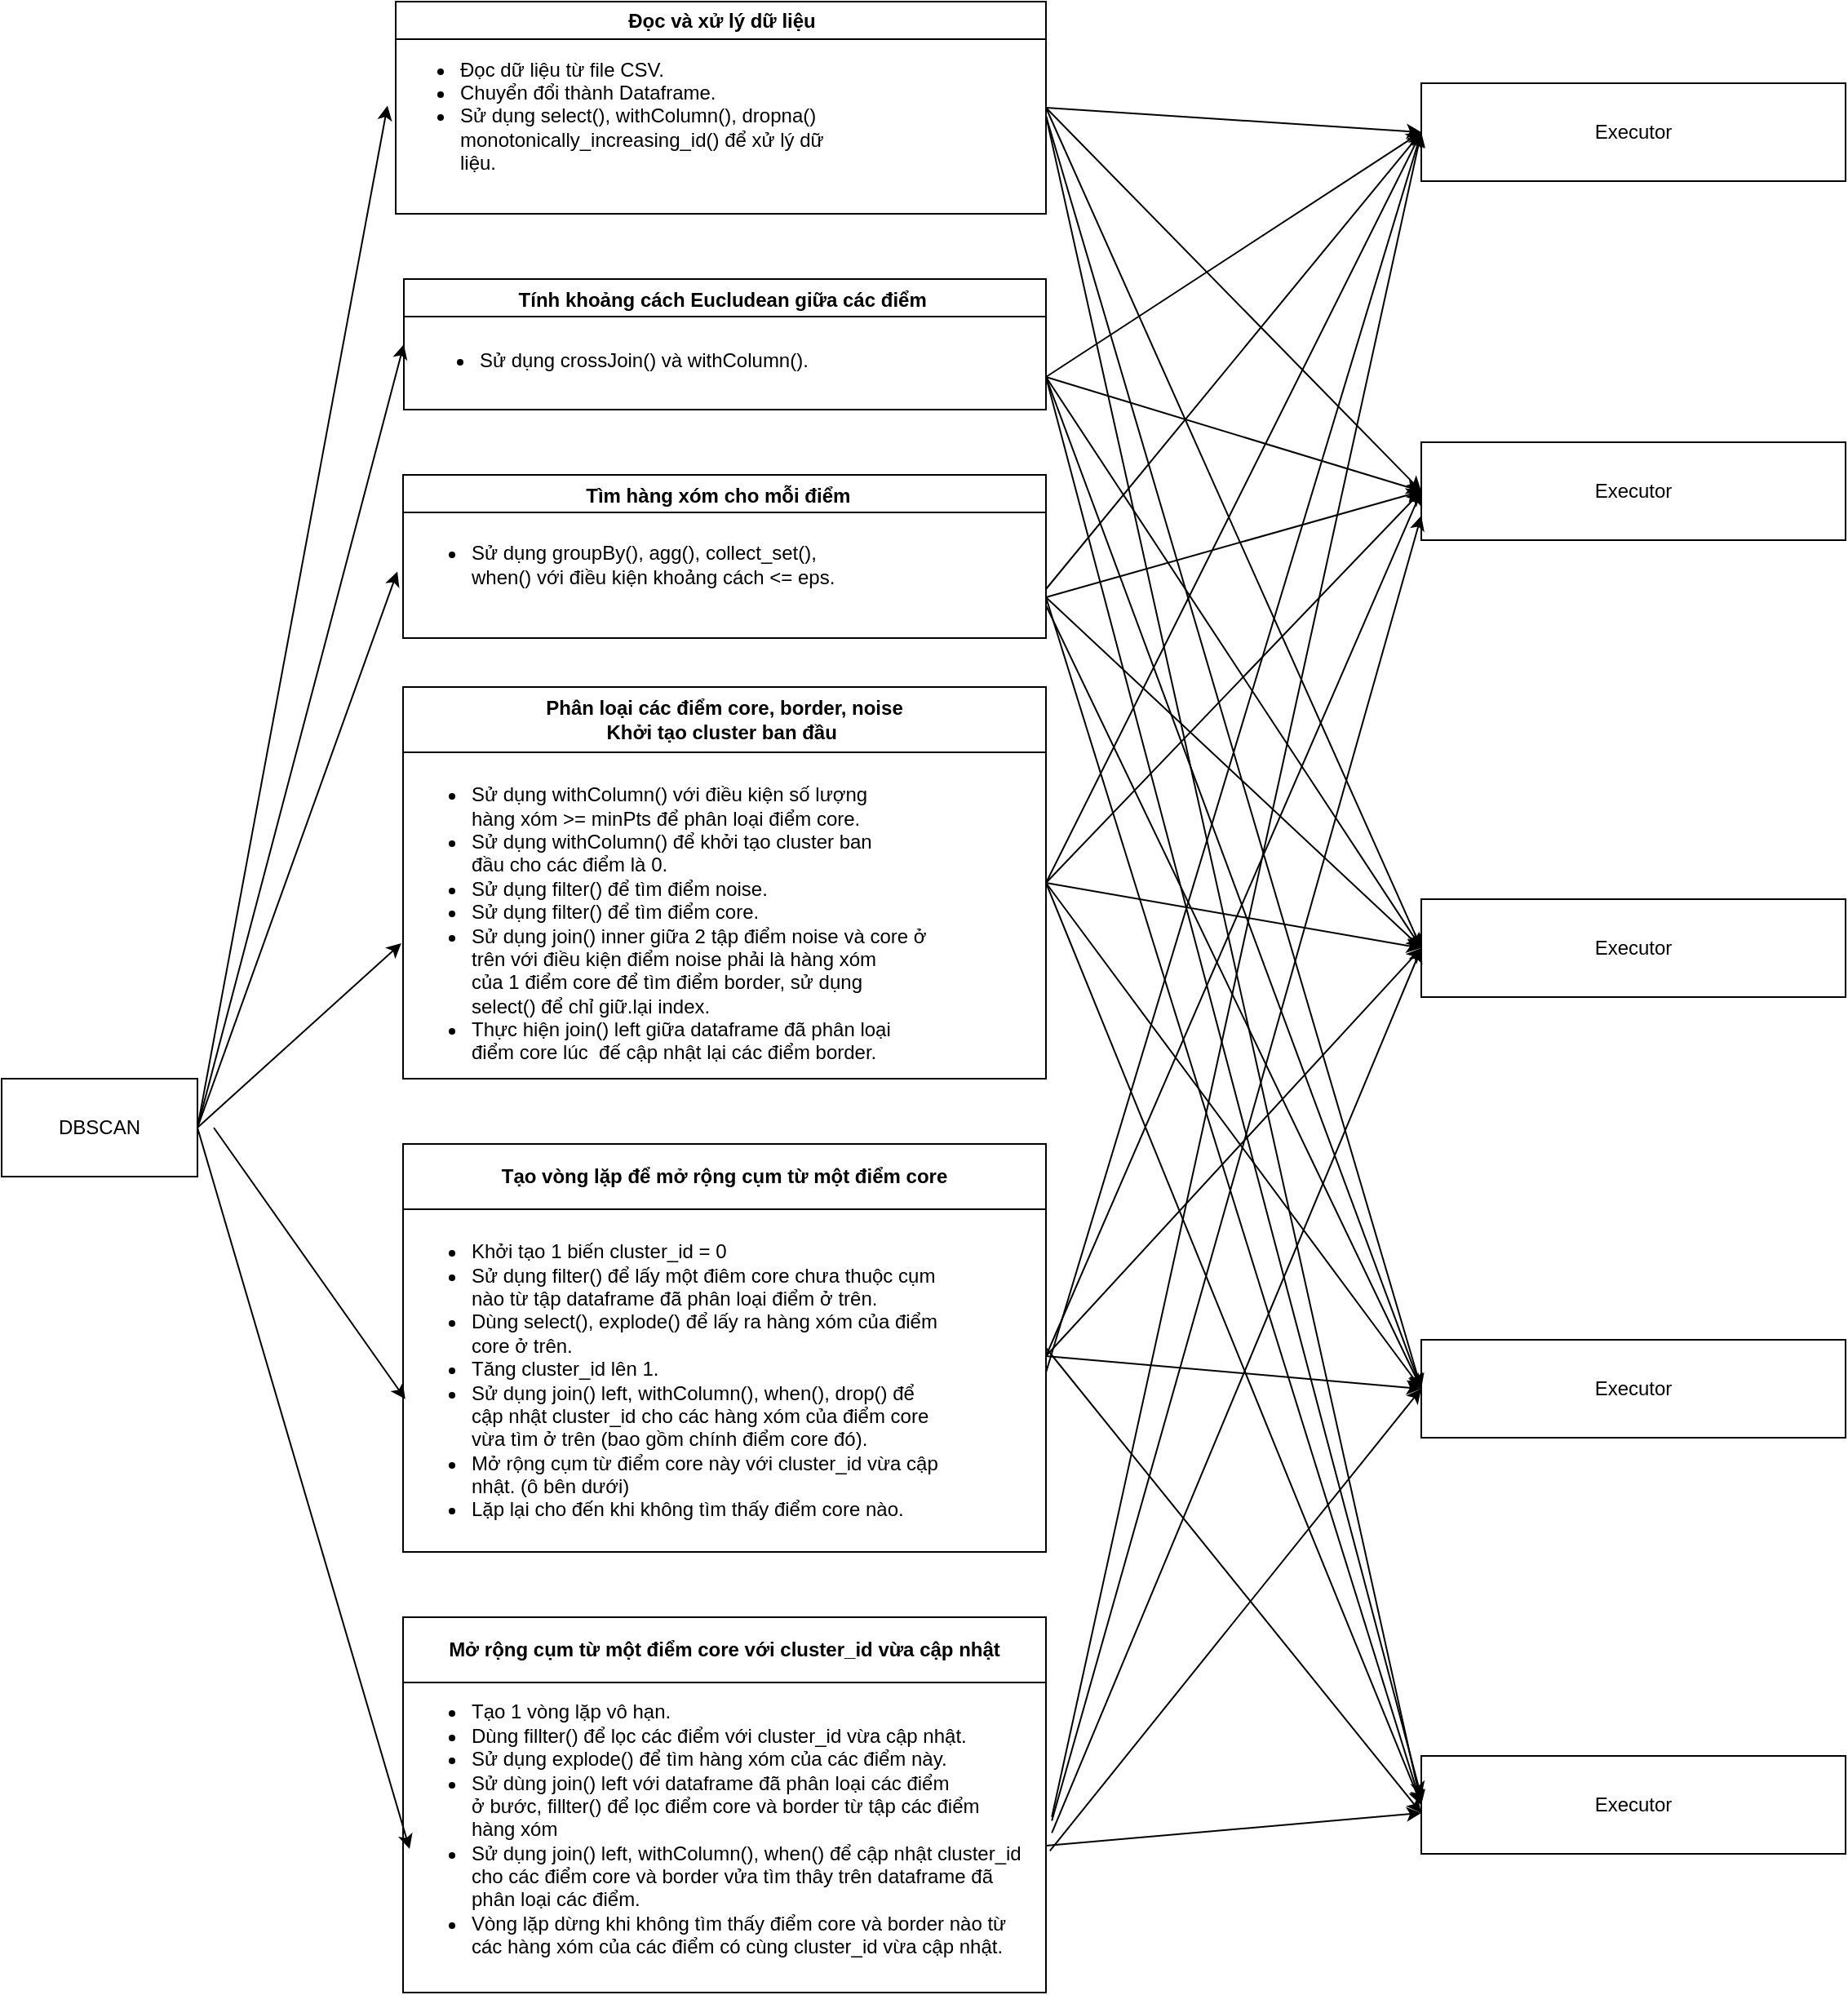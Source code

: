 <mxfile version="24.7.17">
  <diagram name="Trang-1" id="-mhRVk0RW2yk82-CvhLZ">
    <mxGraphModel dx="1843" dy="773" grid="1" gridSize="10" guides="1" tooltips="1" connect="1" arrows="1" fold="1" page="1" pageScale="1" pageWidth="827" pageHeight="1169" math="0" shadow="0">
      <root>
        <mxCell id="0" />
        <mxCell id="1" parent="0" />
        <mxCell id="CrhpLXHgYyasZIyoGrmP-8" value="Đọc và xử lý dữ liệu" style="swimlane;whiteSpace=wrap;html=1;" vertex="1" parent="1">
          <mxGeometry x="251.5" y="20" width="398.5" height="130" as="geometry" />
        </mxCell>
        <mxCell id="CrhpLXHgYyasZIyoGrmP-9" value="&lt;ul&gt;&lt;li&gt;Đọc dữ liệu từ file CSV.&lt;/li&gt;&lt;li&gt;Chuyển đổi thành Dataframe.&lt;/li&gt;&lt;li&gt;Sử dụng select(), withColumn(), dropna()&lt;br&gt;monotonically_increasing_id() để xử lý dữ &lt;br&gt;liệu.&lt;/li&gt;&lt;/ul&gt;" style="text;html=1;align=left;verticalAlign=middle;resizable=0;points=[];autosize=1;strokeColor=none;fillColor=none;" vertex="1" parent="CrhpLXHgYyasZIyoGrmP-8">
          <mxGeometry x="-3" y="15" width="290" height="110" as="geometry" />
        </mxCell>
        <mxCell id="CrhpLXHgYyasZIyoGrmP-10" value="DBSCAN" style="rounded=0;whiteSpace=wrap;html=1;" vertex="1" parent="1">
          <mxGeometry x="10" y="680" width="120" height="60" as="geometry" />
        </mxCell>
        <mxCell id="CrhpLXHgYyasZIyoGrmP-13" value="Tính khoảng cách Eucludean giữa các điểm&lt;span style=&quot;font-size:13.0pt;line-height:&lt;br/&gt;150%;font-family:&amp;quot;Times New Roman&amp;quot;,serif;mso-fareast-font-family:Aptos;&lt;br/&gt;mso-fareast-theme-font:minor-latin;mso-ansi-language:VI;mso-fareast-language:&lt;br/&gt;EN-US;mso-bidi-language:AR-SA;mso-no-proof:yes&quot; lang=&quot;VI&quot;&gt;&amp;nbsp;&lt;/span&gt;" style="swimlane;whiteSpace=wrap;html=1;" vertex="1" parent="1">
          <mxGeometry x="256.5" y="190" width="393.5" height="80" as="geometry" />
        </mxCell>
        <mxCell id="CrhpLXHgYyasZIyoGrmP-14" value="&lt;ul&gt;&lt;li&gt;Sử dụng crossJoin() và withColumn().&amp;nbsp;&lt;/li&gt;&lt;/ul&gt;" style="text;html=1;align=left;verticalAlign=middle;resizable=0;points=[];autosize=1;strokeColor=none;fillColor=none;" vertex="1" parent="CrhpLXHgYyasZIyoGrmP-13">
          <mxGeometry x="4" y="25" width="270" height="50" as="geometry" />
        </mxCell>
        <mxCell id="CrhpLXHgYyasZIyoGrmP-16" value="&lt;span style=&quot;&quot; lang=&quot;VI&quot;&gt;Tìm hàng xóm cho mỗi điểm&amp;nbsp;&lt;/span&gt;&lt;span style=&quot;font-size:13.0pt;line-height:&lt;br/&gt;150%;font-family:&amp;quot;Times New Roman&amp;quot;,serif;mso-fareast-font-family:Aptos;&lt;br/&gt;mso-fareast-theme-font:minor-latin;mso-ansi-language:VI;mso-fareast-language:&lt;br/&gt;EN-US;mso-bidi-language:AR-SA;mso-no-proof:yes&quot; lang=&quot;VI&quot;&gt;&amp;nbsp;&lt;/span&gt;" style="swimlane;whiteSpace=wrap;html=1;" vertex="1" parent="1">
          <mxGeometry x="256" y="310" width="394" height="100" as="geometry" />
        </mxCell>
        <mxCell id="CrhpLXHgYyasZIyoGrmP-17" value="&lt;ul&gt;&lt;li&gt;Sử dụng groupBy(), agg(), collect_set(),&amp;nbsp;&lt;br&gt;when() với điều kiện khoảng cách &amp;lt;= eps.&lt;/li&gt;&lt;/ul&gt;" style="text;html=1;align=left;verticalAlign=middle;resizable=0;points=[];autosize=1;strokeColor=none;fillColor=none;" vertex="1" parent="CrhpLXHgYyasZIyoGrmP-16">
          <mxGeometry y="20" width="290" height="70" as="geometry" />
        </mxCell>
        <mxCell id="CrhpLXHgYyasZIyoGrmP-19" value="Phân loại các điểm core, border, noise&lt;br&gt;Khởi tạo cluster ban đầu&amp;nbsp;" style="swimlane;whiteSpace=wrap;html=1;startSize=40;" vertex="1" parent="1">
          <mxGeometry x="256" y="440" width="394" height="240" as="geometry" />
        </mxCell>
        <mxCell id="CrhpLXHgYyasZIyoGrmP-20" value="&lt;ul&gt;&lt;li&gt;Sử dụng withColumn() với điều kiện số lượng&amp;nbsp;&lt;br&gt;hàng xóm &amp;gt;= minPts để phân loại điểm core.&lt;/li&gt;&lt;li&gt;Sử dụng withColumn() để khởi tạo cluster ban&amp;nbsp;&lt;br&gt;đầu cho các điểm là 0.&lt;/li&gt;&lt;li&gt;Sử dụng filter() để tìm điểm noise.&lt;/li&gt;&lt;li&gt;Sử dụng filter() để tìm điểm core.&lt;/li&gt;&lt;li&gt;Sử dụng join() inner giữa 2 tập điểm noise và core ở&amp;nbsp;&lt;br&gt;trên với điều kiện điểm noise phải là hàng xóm&amp;nbsp;&lt;br&gt;của 1 điểm core để tìm điểm border, sử dụng&lt;br&gt;select() để chỉ giữ.lại index.&lt;/li&gt;&lt;li&gt;Thực hiện join() left giữa dataframe đã phân loại&amp;nbsp;&lt;br&gt;điểm core lúc&amp;nbsp; đế cập nhật lại các điểm border.&lt;/li&gt;&lt;/ul&gt;" style="text;html=1;align=left;verticalAlign=middle;resizable=0;points=[];autosize=1;strokeColor=none;fillColor=none;" vertex="1" parent="CrhpLXHgYyasZIyoGrmP-19">
          <mxGeometry y="40" width="350" height="210" as="geometry" />
        </mxCell>
        <mxCell id="CrhpLXHgYyasZIyoGrmP-21" value="Tạo vòng lặp để mở rộng cụm từ một điểm core" style="swimlane;whiteSpace=wrap;html=1;startSize=40;" vertex="1" parent="1">
          <mxGeometry x="256" y="720" width="394" height="250" as="geometry" />
        </mxCell>
        <mxCell id="CrhpLXHgYyasZIyoGrmP-22" value="&lt;ul&gt;&lt;li&gt;Khởi tạo 1 biến cluster_id = 0&lt;/li&gt;&lt;li&gt;Sử dụng filter() để lấy một điêm core chưa thuộc cụm &lt;br&gt;nào từ tập&amp;nbsp;dataframe đã phân loại điểm ở trên.&lt;/li&gt;&lt;li&gt;Dùng select(), explode() để lấy ra hàng xóm của điểm&amp;nbsp;&lt;br&gt;core ở trên.&lt;/li&gt;&lt;li&gt;Tăng cluster_id lên 1.&lt;/li&gt;&lt;li&gt;Sử dụng join() left, withColumn(), when(), drop() để&amp;nbsp;&lt;br&gt;cập nhật cluster_id cho các hàng xóm của điểm core&amp;nbsp;&lt;br&gt;vừa tìm ở trên (bao gồm chính điểm core đó).&lt;/li&gt;&lt;li&gt;Mở rộng cụm từ điểm core này với cluster_id vừa cập &lt;br&gt;nhật. (ô bên dưới)&lt;/li&gt;&lt;li&gt;Lặp lại cho đến khi không tìm thấy điểm core nào.&lt;br&gt;&lt;/li&gt;&lt;/ul&gt;" style="text;html=1;align=left;verticalAlign=middle;resizable=0;points=[];autosize=1;strokeColor=none;fillColor=none;" vertex="1" parent="CrhpLXHgYyasZIyoGrmP-21">
          <mxGeometry y="40" width="350" height="210" as="geometry" />
        </mxCell>
        <mxCell id="CrhpLXHgYyasZIyoGrmP-23" value="Mở rộng cụm từ một điểm core với cluster_id vừa cập nhật" style="swimlane;whiteSpace=wrap;html=1;startSize=40;" vertex="1" parent="1">
          <mxGeometry x="256" y="1010" width="394" height="230" as="geometry" />
        </mxCell>
        <mxCell id="CrhpLXHgYyasZIyoGrmP-24" value="&lt;ul&gt;&lt;li&gt;Tạo 1 vòng lặp vô hạn.&lt;/li&gt;&lt;li&gt;Dùng fillter() để lọc các điểm với cluster_id vừa cập nhật.&lt;br&gt;&lt;/li&gt;&lt;li&gt;Sử dụng explode() để tìm hàng xóm của các điểm này.&lt;/li&gt;&lt;li&gt;Sử dùng join() left với dataframe đã phân loại các điểm&lt;br&gt;ở bước, fillter() để lọc điểm core và border từ tập các điểm&lt;br&gt;hàng xóm&lt;/li&gt;&lt;li&gt;Sử dụng join() left, withColumn(), when() để cập nhật cluster_id&lt;br&gt;cho các điểm core và border vửa tìm thây trên dataframe đã&lt;br&gt;phân loại các điểm.&lt;/li&gt;&lt;li&gt;Vòng lặp dừng khi không tìm thấy điểm core và border nào từ&lt;br&gt;các hàng xóm của các điểm có cùng cluster_id vừa cập nhật.&lt;/li&gt;&lt;/ul&gt;" style="text;html=1;align=left;verticalAlign=middle;resizable=0;points=[];autosize=1;strokeColor=none;fillColor=none;" vertex="1" parent="CrhpLXHgYyasZIyoGrmP-23">
          <mxGeometry y="30" width="400" height="200" as="geometry" />
        </mxCell>
        <mxCell id="CrhpLXHgYyasZIyoGrmP-27" value="" style="endArrow=classic;html=1;rounded=0;entryX=0;entryY=0.5;entryDx=0;entryDy=0;" edge="1" parent="1" target="CrhpLXHgYyasZIyoGrmP-13">
          <mxGeometry width="50" height="50" relative="1" as="geometry">
            <mxPoint x="130" y="710" as="sourcePoint" />
            <mxPoint x="550" y="360" as="targetPoint" />
          </mxGeometry>
        </mxCell>
        <mxCell id="CrhpLXHgYyasZIyoGrmP-28" value="" style="endArrow=classic;html=1;rounded=0;entryX=-0.012;entryY=0.56;entryDx=0;entryDy=0;entryPerimeter=0;" edge="1" parent="1" target="CrhpLXHgYyasZIyoGrmP-17">
          <mxGeometry width="50" height="50" relative="1" as="geometry">
            <mxPoint x="130" y="710" as="sourcePoint" />
            <mxPoint x="550" y="640" as="targetPoint" />
          </mxGeometry>
        </mxCell>
        <mxCell id="CrhpLXHgYyasZIyoGrmP-29" value="" style="endArrow=classic;html=1;rounded=0;exitX=1;exitY=0.5;exitDx=0;exitDy=0;entryX=-0.003;entryY=0.557;entryDx=0;entryDy=0;entryPerimeter=0;" edge="1" parent="1" source="CrhpLXHgYyasZIyoGrmP-10" target="CrhpLXHgYyasZIyoGrmP-20">
          <mxGeometry width="50" height="50" relative="1" as="geometry">
            <mxPoint x="500" y="690" as="sourcePoint" />
            <mxPoint x="550" y="640" as="targetPoint" />
          </mxGeometry>
        </mxCell>
        <mxCell id="CrhpLXHgYyasZIyoGrmP-30" value="" style="endArrow=classic;html=1;rounded=0;entryX=0.004;entryY=0.554;entryDx=0;entryDy=0;entryPerimeter=0;" edge="1" parent="1" target="CrhpLXHgYyasZIyoGrmP-22">
          <mxGeometry width="50" height="50" relative="1" as="geometry">
            <mxPoint x="140" y="710" as="sourcePoint" />
            <mxPoint x="550" y="640" as="targetPoint" />
          </mxGeometry>
        </mxCell>
        <mxCell id="CrhpLXHgYyasZIyoGrmP-31" value="" style="endArrow=classic;html=1;rounded=0;exitX=1;exitY=0.5;exitDx=0;exitDy=0;entryX=0.01;entryY=0.56;entryDx=0;entryDy=0;entryPerimeter=0;" edge="1" parent="1" source="CrhpLXHgYyasZIyoGrmP-10" target="CrhpLXHgYyasZIyoGrmP-24">
          <mxGeometry width="50" height="50" relative="1" as="geometry">
            <mxPoint x="500" y="1000" as="sourcePoint" />
            <mxPoint x="550" y="950" as="targetPoint" />
          </mxGeometry>
        </mxCell>
        <mxCell id="CrhpLXHgYyasZIyoGrmP-32" value="" style="endArrow=classic;html=1;rounded=0;entryX=-0.007;entryY=0.443;entryDx=0;entryDy=0;entryPerimeter=0;" edge="1" parent="1" target="CrhpLXHgYyasZIyoGrmP-9">
          <mxGeometry width="50" height="50" relative="1" as="geometry">
            <mxPoint x="130" y="710" as="sourcePoint" />
            <mxPoint x="550" y="470" as="targetPoint" />
          </mxGeometry>
        </mxCell>
        <mxCell id="CrhpLXHgYyasZIyoGrmP-33" value="Executor" style="rounded=0;whiteSpace=wrap;html=1;" vertex="1" parent="1">
          <mxGeometry x="880" y="70" width="260" height="60" as="geometry" />
        </mxCell>
        <mxCell id="CrhpLXHgYyasZIyoGrmP-39" value="Executor" style="rounded=0;whiteSpace=wrap;html=1;" vertex="1" parent="1">
          <mxGeometry x="880" y="290" width="260" height="60" as="geometry" />
        </mxCell>
        <mxCell id="CrhpLXHgYyasZIyoGrmP-40" value="Executor" style="rounded=0;whiteSpace=wrap;html=1;" vertex="1" parent="1">
          <mxGeometry x="880" y="570" width="260" height="60" as="geometry" />
        </mxCell>
        <mxCell id="CrhpLXHgYyasZIyoGrmP-41" value="Executor" style="rounded=0;whiteSpace=wrap;html=1;" vertex="1" parent="1">
          <mxGeometry x="880" y="840" width="260" height="60" as="geometry" />
        </mxCell>
        <mxCell id="CrhpLXHgYyasZIyoGrmP-42" value="Executor" style="rounded=0;whiteSpace=wrap;html=1;" vertex="1" parent="1">
          <mxGeometry x="880" y="1095" width="260" height="60" as="geometry" />
        </mxCell>
        <mxCell id="CrhpLXHgYyasZIyoGrmP-43" value="" style="endArrow=classic;html=1;rounded=0;exitX=1;exitY=0.5;exitDx=0;exitDy=0;entryX=0;entryY=0.5;entryDx=0;entryDy=0;" edge="1" parent="1" source="CrhpLXHgYyasZIyoGrmP-8" target="CrhpLXHgYyasZIyoGrmP-33">
          <mxGeometry width="50" height="50" relative="1" as="geometry">
            <mxPoint x="750" y="430" as="sourcePoint" />
            <mxPoint x="800" y="380" as="targetPoint" />
          </mxGeometry>
        </mxCell>
        <mxCell id="CrhpLXHgYyasZIyoGrmP-44" value="" style="endArrow=classic;html=1;rounded=0;exitX=1;exitY=0.5;exitDx=0;exitDy=0;entryX=0;entryY=0.5;entryDx=0;entryDy=0;" edge="1" parent="1" source="CrhpLXHgYyasZIyoGrmP-8" target="CrhpLXHgYyasZIyoGrmP-39">
          <mxGeometry width="50" height="50" relative="1" as="geometry">
            <mxPoint x="750" y="430" as="sourcePoint" />
            <mxPoint x="800" y="380" as="targetPoint" />
          </mxGeometry>
        </mxCell>
        <mxCell id="CrhpLXHgYyasZIyoGrmP-45" value="" style="endArrow=classic;html=1;rounded=0;exitX=1;exitY=0.5;exitDx=0;exitDy=0;entryX=0;entryY=0.5;entryDx=0;entryDy=0;" edge="1" parent="1" source="CrhpLXHgYyasZIyoGrmP-8" target="CrhpLXHgYyasZIyoGrmP-40">
          <mxGeometry width="50" height="50" relative="1" as="geometry">
            <mxPoint x="750" y="430" as="sourcePoint" />
            <mxPoint x="800" y="380" as="targetPoint" />
          </mxGeometry>
        </mxCell>
        <mxCell id="CrhpLXHgYyasZIyoGrmP-46" value="" style="endArrow=classic;html=1;rounded=0;entryX=0;entryY=0.5;entryDx=0;entryDy=0;" edge="1" parent="1" target="CrhpLXHgYyasZIyoGrmP-41">
          <mxGeometry width="50" height="50" relative="1" as="geometry">
            <mxPoint x="650" y="90" as="sourcePoint" />
            <mxPoint x="800" y="660" as="targetPoint" />
          </mxGeometry>
        </mxCell>
        <mxCell id="CrhpLXHgYyasZIyoGrmP-47" value="" style="endArrow=classic;html=1;rounded=0;entryX=0;entryY=0.5;entryDx=0;entryDy=0;" edge="1" parent="1" target="CrhpLXHgYyasZIyoGrmP-42">
          <mxGeometry width="50" height="50" relative="1" as="geometry">
            <mxPoint x="650" y="90" as="sourcePoint" />
            <mxPoint x="800" y="490" as="targetPoint" />
          </mxGeometry>
        </mxCell>
        <mxCell id="CrhpLXHgYyasZIyoGrmP-48" value="" style="endArrow=classic;html=1;rounded=0;entryX=0;entryY=0.5;entryDx=0;entryDy=0;" edge="1" parent="1" target="CrhpLXHgYyasZIyoGrmP-33">
          <mxGeometry width="50" height="50" relative="1" as="geometry">
            <mxPoint x="650" y="250" as="sourcePoint" />
            <mxPoint x="800" y="280" as="targetPoint" />
          </mxGeometry>
        </mxCell>
        <mxCell id="CrhpLXHgYyasZIyoGrmP-49" value="" style="endArrow=classic;html=1;rounded=0;exitX=1;exitY=0.75;exitDx=0;exitDy=0;entryX=0;entryY=0.5;entryDx=0;entryDy=0;" edge="1" parent="1" source="CrhpLXHgYyasZIyoGrmP-13" target="CrhpLXHgYyasZIyoGrmP-39">
          <mxGeometry width="50" height="50" relative="1" as="geometry">
            <mxPoint x="750" y="330" as="sourcePoint" />
            <mxPoint x="800" y="280" as="targetPoint" />
          </mxGeometry>
        </mxCell>
        <mxCell id="CrhpLXHgYyasZIyoGrmP-50" value="" style="endArrow=classic;html=1;rounded=0;exitX=1;exitY=0.75;exitDx=0;exitDy=0;entryX=0;entryY=0.5;entryDx=0;entryDy=0;" edge="1" parent="1" source="CrhpLXHgYyasZIyoGrmP-13" target="CrhpLXHgYyasZIyoGrmP-40">
          <mxGeometry width="50" height="50" relative="1" as="geometry">
            <mxPoint x="750" y="330" as="sourcePoint" />
            <mxPoint x="800" y="280" as="targetPoint" />
          </mxGeometry>
        </mxCell>
        <mxCell id="CrhpLXHgYyasZIyoGrmP-51" value="" style="endArrow=classic;html=1;rounded=0;exitX=1;exitY=0.75;exitDx=0;exitDy=0;entryX=0;entryY=0.5;entryDx=0;entryDy=0;" edge="1" parent="1" source="CrhpLXHgYyasZIyoGrmP-13" target="CrhpLXHgYyasZIyoGrmP-41">
          <mxGeometry width="50" height="50" relative="1" as="geometry">
            <mxPoint x="750" y="430" as="sourcePoint" />
            <mxPoint x="800" y="380" as="targetPoint" />
          </mxGeometry>
        </mxCell>
        <mxCell id="CrhpLXHgYyasZIyoGrmP-52" value="" style="endArrow=classic;html=1;rounded=0;exitX=1;exitY=0.75;exitDx=0;exitDy=0;" edge="1" parent="1" source="CrhpLXHgYyasZIyoGrmP-13">
          <mxGeometry width="50" height="50" relative="1" as="geometry">
            <mxPoint x="750" y="480" as="sourcePoint" />
            <mxPoint x="880" y="1120" as="targetPoint" />
          </mxGeometry>
        </mxCell>
        <mxCell id="CrhpLXHgYyasZIyoGrmP-53" value="" style="endArrow=classic;html=1;rounded=0;" edge="1" parent="1">
          <mxGeometry width="50" height="50" relative="1" as="geometry">
            <mxPoint x="650" y="380" as="sourcePoint" />
            <mxPoint x="880" y="100" as="targetPoint" />
          </mxGeometry>
        </mxCell>
        <mxCell id="CrhpLXHgYyasZIyoGrmP-54" value="" style="endArrow=classic;html=1;rounded=0;exitX=1;exitY=0.75;exitDx=0;exitDy=0;entryX=0;entryY=0.5;entryDx=0;entryDy=0;" edge="1" parent="1" source="CrhpLXHgYyasZIyoGrmP-16" target="CrhpLXHgYyasZIyoGrmP-39">
          <mxGeometry width="50" height="50" relative="1" as="geometry">
            <mxPoint x="750" y="420" as="sourcePoint" />
            <mxPoint x="680" y="510" as="targetPoint" />
          </mxGeometry>
        </mxCell>
        <mxCell id="CrhpLXHgYyasZIyoGrmP-55" value="" style="endArrow=classic;html=1;rounded=0;exitX=1;exitY=0.75;exitDx=0;exitDy=0;entryX=0;entryY=0.5;entryDx=0;entryDy=0;" edge="1" parent="1" source="CrhpLXHgYyasZIyoGrmP-16" target="CrhpLXHgYyasZIyoGrmP-40">
          <mxGeometry width="50" height="50" relative="1" as="geometry">
            <mxPoint x="750" y="420" as="sourcePoint" />
            <mxPoint x="800" y="370" as="targetPoint" />
          </mxGeometry>
        </mxCell>
        <mxCell id="CrhpLXHgYyasZIyoGrmP-56" value="" style="endArrow=classic;html=1;rounded=0;entryX=0;entryY=0.5;entryDx=0;entryDy=0;" edge="1" parent="1" target="CrhpLXHgYyasZIyoGrmP-41">
          <mxGeometry width="50" height="50" relative="1" as="geometry">
            <mxPoint x="650" y="390" as="sourcePoint" />
            <mxPoint x="800" y="720" as="targetPoint" />
          </mxGeometry>
        </mxCell>
        <mxCell id="CrhpLXHgYyasZIyoGrmP-57" value="" style="endArrow=classic;html=1;rounded=0;exitX=1;exitY=0.75;exitDx=0;exitDy=0;entryX=0;entryY=0.5;entryDx=0;entryDy=0;" edge="1" parent="1" source="CrhpLXHgYyasZIyoGrmP-16" target="CrhpLXHgYyasZIyoGrmP-42">
          <mxGeometry width="50" height="50" relative="1" as="geometry">
            <mxPoint x="750" y="770" as="sourcePoint" />
            <mxPoint x="800" y="720" as="targetPoint" />
          </mxGeometry>
        </mxCell>
        <mxCell id="CrhpLXHgYyasZIyoGrmP-58" value="" style="endArrow=classic;html=1;rounded=0;exitX=1;exitY=0.5;exitDx=0;exitDy=0;entryX=0;entryY=0.5;entryDx=0;entryDy=0;" edge="1" parent="1" source="CrhpLXHgYyasZIyoGrmP-19" target="CrhpLXHgYyasZIyoGrmP-33">
          <mxGeometry width="50" height="50" relative="1" as="geometry">
            <mxPoint x="750" y="460" as="sourcePoint" />
            <mxPoint x="870" y="110" as="targetPoint" />
          </mxGeometry>
        </mxCell>
        <mxCell id="CrhpLXHgYyasZIyoGrmP-59" value="" style="endArrow=classic;html=1;rounded=0;exitX=1;exitY=0.5;exitDx=0;exitDy=0;entryX=0;entryY=0.5;entryDx=0;entryDy=0;" edge="1" parent="1" source="CrhpLXHgYyasZIyoGrmP-19" target="CrhpLXHgYyasZIyoGrmP-39">
          <mxGeometry width="50" height="50" relative="1" as="geometry">
            <mxPoint x="750" y="460" as="sourcePoint" />
            <mxPoint x="800" y="410" as="targetPoint" />
          </mxGeometry>
        </mxCell>
        <mxCell id="CrhpLXHgYyasZIyoGrmP-60" value="" style="endArrow=classic;html=1;rounded=0;exitX=1;exitY=0.5;exitDx=0;exitDy=0;entryX=0;entryY=0.5;entryDx=0;entryDy=0;" edge="1" parent="1" source="CrhpLXHgYyasZIyoGrmP-19" target="CrhpLXHgYyasZIyoGrmP-40">
          <mxGeometry width="50" height="50" relative="1" as="geometry">
            <mxPoint x="750" y="460" as="sourcePoint" />
            <mxPoint x="800" y="410" as="targetPoint" />
          </mxGeometry>
        </mxCell>
        <mxCell id="CrhpLXHgYyasZIyoGrmP-61" value="" style="endArrow=classic;html=1;rounded=0;exitX=1;exitY=0.5;exitDx=0;exitDy=0;entryX=0;entryY=0.5;entryDx=0;entryDy=0;" edge="1" parent="1" source="CrhpLXHgYyasZIyoGrmP-19" target="CrhpLXHgYyasZIyoGrmP-41">
          <mxGeometry width="50" height="50" relative="1" as="geometry">
            <mxPoint x="750" y="460" as="sourcePoint" />
            <mxPoint x="800" y="410" as="targetPoint" />
          </mxGeometry>
        </mxCell>
        <mxCell id="CrhpLXHgYyasZIyoGrmP-62" value="" style="endArrow=classic;html=1;rounded=0;exitX=1;exitY=0.5;exitDx=0;exitDy=0;entryX=0;entryY=0.5;entryDx=0;entryDy=0;" edge="1" parent="1" source="CrhpLXHgYyasZIyoGrmP-19" target="CrhpLXHgYyasZIyoGrmP-42">
          <mxGeometry width="50" height="50" relative="1" as="geometry">
            <mxPoint x="750" y="690" as="sourcePoint" />
            <mxPoint x="800" y="640" as="targetPoint" />
          </mxGeometry>
        </mxCell>
        <mxCell id="CrhpLXHgYyasZIyoGrmP-63" value="" style="endArrow=classic;html=1;rounded=0;" edge="1" parent="1">
          <mxGeometry width="50" height="50" relative="1" as="geometry">
            <mxPoint x="650" y="860" as="sourcePoint" />
            <mxPoint x="880" y="100" as="targetPoint" />
          </mxGeometry>
        </mxCell>
        <mxCell id="CrhpLXHgYyasZIyoGrmP-64" value="" style="endArrow=classic;html=1;rounded=0;" edge="1" parent="1">
          <mxGeometry width="50" height="50" relative="1" as="geometry">
            <mxPoint x="650" y="850" as="sourcePoint" />
            <mxPoint x="880" y="320" as="targetPoint" />
          </mxGeometry>
        </mxCell>
        <mxCell id="CrhpLXHgYyasZIyoGrmP-65" value="" style="endArrow=classic;html=1;rounded=0;" edge="1" parent="1">
          <mxGeometry width="50" height="50" relative="1" as="geometry">
            <mxPoint x="650" y="850" as="sourcePoint" />
            <mxPoint x="880" y="600" as="targetPoint" />
          </mxGeometry>
        </mxCell>
        <mxCell id="CrhpLXHgYyasZIyoGrmP-66" value="" style="endArrow=classic;html=1;rounded=0;" edge="1" parent="1">
          <mxGeometry width="50" height="50" relative="1" as="geometry">
            <mxPoint x="650" y="850" as="sourcePoint" />
            <mxPoint x="880" y="870" as="targetPoint" />
          </mxGeometry>
        </mxCell>
        <mxCell id="CrhpLXHgYyasZIyoGrmP-67" value="" style="endArrow=classic;html=1;rounded=0;exitX=1;exitY=0.5;exitDx=0;exitDy=0;" edge="1" parent="1" source="CrhpLXHgYyasZIyoGrmP-21">
          <mxGeometry width="50" height="50" relative="1" as="geometry">
            <mxPoint x="750" y="950" as="sourcePoint" />
            <mxPoint x="880" y="1130" as="targetPoint" />
          </mxGeometry>
        </mxCell>
        <mxCell id="CrhpLXHgYyasZIyoGrmP-68" value="" style="endArrow=classic;html=1;rounded=0;exitX=0.994;exitY=0.462;exitDx=0;exitDy=0;exitPerimeter=0;entryX=0;entryY=0.5;entryDx=0;entryDy=0;" edge="1" parent="1" source="CrhpLXHgYyasZIyoGrmP-24" target="CrhpLXHgYyasZIyoGrmP-33">
          <mxGeometry width="50" height="50" relative="1" as="geometry">
            <mxPoint x="750" y="1100" as="sourcePoint" />
            <mxPoint x="880" y="110" as="targetPoint" />
          </mxGeometry>
        </mxCell>
        <mxCell id="CrhpLXHgYyasZIyoGrmP-69" value="" style="endArrow=classic;html=1;rounded=0;exitX=0.994;exitY=0.474;exitDx=0;exitDy=0;exitPerimeter=0;entryX=0;entryY=0.75;entryDx=0;entryDy=0;" edge="1" parent="1" source="CrhpLXHgYyasZIyoGrmP-24" target="CrhpLXHgYyasZIyoGrmP-39">
          <mxGeometry width="50" height="50" relative="1" as="geometry">
            <mxPoint x="750" y="680" as="sourcePoint" />
            <mxPoint x="800" y="630" as="targetPoint" />
          </mxGeometry>
        </mxCell>
        <mxCell id="CrhpLXHgYyasZIyoGrmP-70" value="" style="endArrow=classic;html=1;rounded=0;exitX=0.994;exitY=0.511;exitDx=0;exitDy=0;exitPerimeter=0;entryX=0;entryY=0.5;entryDx=0;entryDy=0;" edge="1" parent="1" source="CrhpLXHgYyasZIyoGrmP-24" target="CrhpLXHgYyasZIyoGrmP-40">
          <mxGeometry width="50" height="50" relative="1" as="geometry">
            <mxPoint x="750" y="860" as="sourcePoint" />
            <mxPoint x="800" y="810" as="targetPoint" />
          </mxGeometry>
        </mxCell>
        <mxCell id="CrhpLXHgYyasZIyoGrmP-71" value="" style="endArrow=classic;html=1;rounded=0;exitX=0.991;exitY=0.566;exitDx=0;exitDy=0;exitPerimeter=0;entryX=0;entryY=0.5;entryDx=0;entryDy=0;" edge="1" parent="1" source="CrhpLXHgYyasZIyoGrmP-24" target="CrhpLXHgYyasZIyoGrmP-41">
          <mxGeometry width="50" height="50" relative="1" as="geometry">
            <mxPoint x="750" y="940" as="sourcePoint" />
            <mxPoint x="800" y="890" as="targetPoint" />
          </mxGeometry>
        </mxCell>
        <mxCell id="CrhpLXHgYyasZIyoGrmP-72" value="" style="endArrow=classic;html=1;rounded=0;" edge="1" parent="1">
          <mxGeometry width="50" height="50" relative="1" as="geometry">
            <mxPoint x="650" y="1150" as="sourcePoint" />
            <mxPoint x="880" y="1130" as="targetPoint" />
          </mxGeometry>
        </mxCell>
      </root>
    </mxGraphModel>
  </diagram>
</mxfile>
